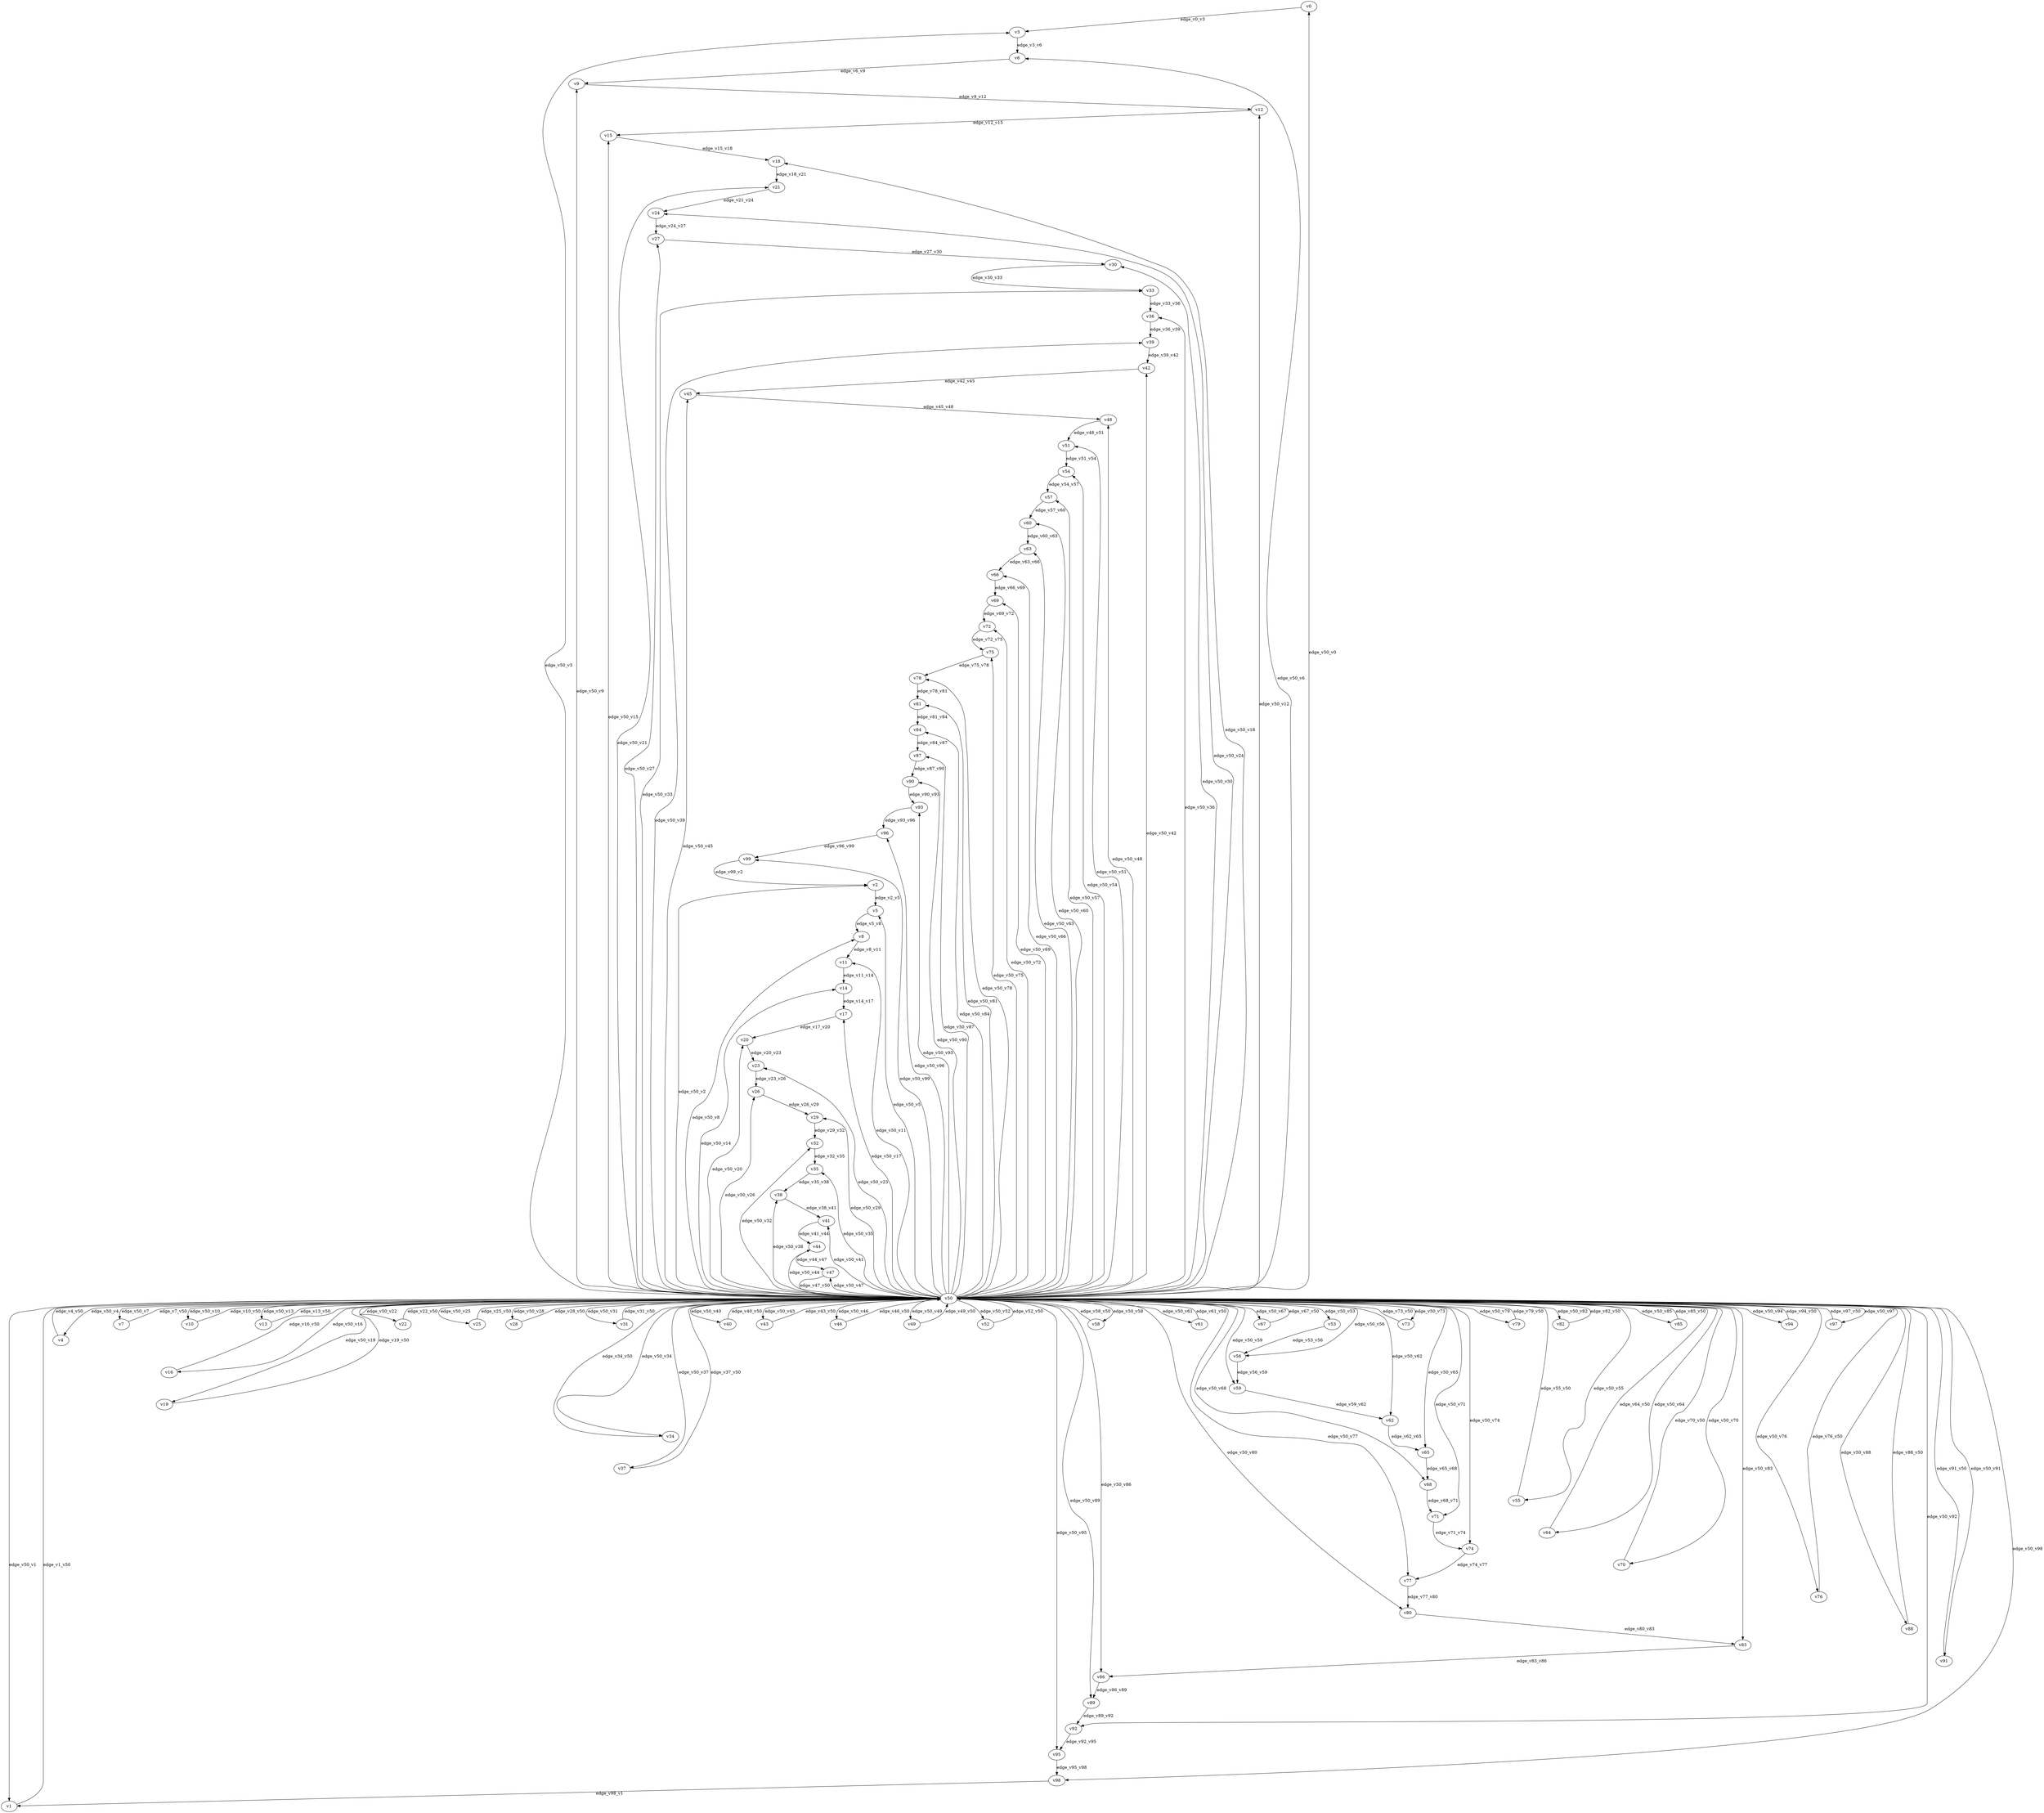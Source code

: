 digraph test141 {
    // Discounted game test case
    // Vertex properties: name [player=X]
    // Edge properties: [weight=Y, discount=Z]

    v0 [name="v0", player=0];
    v1 [name="v1", player=1];
    v2 [name="v2", player=0];
    v3 [name="v3", player=1];
    v4 [name="v4", player=0];
    v5 [name="v5", player=1];
    v6 [name="v6", player=0];
    v7 [name="v7", player=1];
    v8 [name="v8", player=0];
    v9 [name="v9", player=1];
    v10 [name="v10", player=0];
    v11 [name="v11", player=1];
    v12 [name="v12", player=0];
    v13 [name="v13", player=1];
    v14 [name="v14", player=0];
    v15 [name="v15", player=1];
    v16 [name="v16", player=0];
    v17 [name="v17", player=1];
    v18 [name="v18", player=0];
    v19 [name="v19", player=1];
    v20 [name="v20", player=0];
    v21 [name="v21", player=1];
    v22 [name="v22", player=0];
    v23 [name="v23", player=1];
    v24 [name="v24", player=0];
    v25 [name="v25", player=1];
    v26 [name="v26", player=0];
    v27 [name="v27", player=1];
    v28 [name="v28", player=0];
    v29 [name="v29", player=1];
    v30 [name="v30", player=0];
    v31 [name="v31", player=1];
    v32 [name="v32", player=0];
    v33 [name="v33", player=1];
    v34 [name="v34", player=0];
    v35 [name="v35", player=1];
    v36 [name="v36", player=0];
    v37 [name="v37", player=1];
    v38 [name="v38", player=0];
    v39 [name="v39", player=1];
    v40 [name="v40", player=0];
    v41 [name="v41", player=1];
    v42 [name="v42", player=0];
    v43 [name="v43", player=1];
    v44 [name="v44", player=0];
    v45 [name="v45", player=1];
    v46 [name="v46", player=0];
    v47 [name="v47", player=1];
    v48 [name="v48", player=0];
    v49 [name="v49", player=1];
    v50 [name="v50", player=0];
    v51 [name="v51", player=1];
    v52 [name="v52", player=0];
    v53 [name="v53", player=1];
    v54 [name="v54", player=0];
    v55 [name="v55", player=1];
    v56 [name="v56", player=0];
    v57 [name="v57", player=1];
    v58 [name="v58", player=0];
    v59 [name="v59", player=1];
    v60 [name="v60", player=0];
    v61 [name="v61", player=1];
    v62 [name="v62", player=0];
    v63 [name="v63", player=1];
    v64 [name="v64", player=0];
    v65 [name="v65", player=1];
    v66 [name="v66", player=0];
    v67 [name="v67", player=1];
    v68 [name="v68", player=0];
    v69 [name="v69", player=1];
    v70 [name="v70", player=0];
    v71 [name="v71", player=1];
    v72 [name="v72", player=0];
    v73 [name="v73", player=1];
    v74 [name="v74", player=0];
    v75 [name="v75", player=1];
    v76 [name="v76", player=0];
    v77 [name="v77", player=1];
    v78 [name="v78", player=0];
    v79 [name="v79", player=1];
    v80 [name="v80", player=0];
    v81 [name="v81", player=1];
    v82 [name="v82", player=0];
    v83 [name="v83", player=1];
    v84 [name="v84", player=0];
    v85 [name="v85", player=1];
    v86 [name="v86", player=0];
    v87 [name="v87", player=1];
    v88 [name="v88", player=0];
    v89 [name="v89", player=1];
    v90 [name="v90", player=0];
    v91 [name="v91", player=1];
    v92 [name="v92", player=0];
    v93 [name="v93", player=1];
    v94 [name="v94", player=0];
    v95 [name="v95", player=1];
    v96 [name="v96", player=0];
    v97 [name="v97", player=1];
    v98 [name="v98", player=0];
    v99 [name="v99", player=1];

    v50 -> v0 [label="edge_v50_v0", weight=9.26, discount=0.380];
    v50 -> v1 [label="edge_v50_v1", weight=7.41, discount=0.380];
    v1 -> v50 [label="edge_v1_v50", weight=4.81, discount=0.380];
    v50 -> v2 [label="edge_v50_v2", weight=1.32, discount=0.380];
    v50 -> v3 [label="edge_v50_v3", weight=0.39, discount=0.380];
    v50 -> v4 [label="edge_v50_v4", weight=-2.59, discount=0.380];
    v4 -> v50 [label="edge_v4_v50", weight=-4.05, discount=0.380];
    v50 -> v5 [label="edge_v50_v5", weight=5.42, discount=0.380];
    v50 -> v6 [label="edge_v50_v6", weight=-3.98, discount=0.380];
    v50 -> v7 [label="edge_v50_v7", weight=3.48, discount=0.380];
    v7 -> v50 [label="edge_v7_v50", weight=1.92, discount=0.380];
    v50 -> v8 [label="edge_v50_v8", weight=-0.25, discount=0.380];
    v50 -> v9 [label="edge_v50_v9", weight=6.07, discount=0.380];
    v50 -> v10 [label="edge_v50_v10", weight=4.37, discount=0.380];
    v10 -> v50 [label="edge_v10_v50", weight=3.58, discount=0.380];
    v50 -> v11 [label="edge_v50_v11", weight=-3.32, discount=0.380];
    v50 -> v12 [label="edge_v50_v12", weight=3.05, discount=0.380];
    v50 -> v13 [label="edge_v50_v13", weight=6.13, discount=0.380];
    v13 -> v50 [label="edge_v13_v50", weight=4.56, discount=0.380];
    v50 -> v14 [label="edge_v50_v14", weight=-3.84, discount=0.380];
    v50 -> v15 [label="edge_v50_v15", weight=9.22, discount=0.380];
    v50 -> v16 [label="edge_v50_v16", weight=-3.68, discount=0.380];
    v16 -> v50 [label="edge_v16_v50", weight=-1.91, discount=0.380];
    v50 -> v17 [label="edge_v50_v17", weight=2.46, discount=0.380];
    v50 -> v18 [label="edge_v50_v18", weight=0.59, discount=0.380];
    v50 -> v19 [label="edge_v50_v19", weight=-0.07, discount=0.380];
    v19 -> v50 [label="edge_v19_v50", weight=-3.02, discount=0.380];
    v50 -> v20 [label="edge_v50_v20", weight=1.34, discount=0.380];
    v50 -> v21 [label="edge_v50_v21", weight=-2.35, discount=0.380];
    v50 -> v22 [label="edge_v50_v22", weight=8.28, discount=0.380];
    v22 -> v50 [label="edge_v22_v50", weight=8.63, discount=0.380];
    v50 -> v23 [label="edge_v50_v23", weight=0.59, discount=0.380];
    v50 -> v24 [label="edge_v50_v24", weight=0.53, discount=0.380];
    v50 -> v25 [label="edge_v50_v25", weight=9.44, discount=0.380];
    v25 -> v50 [label="edge_v25_v50", weight=10.88, discount=0.380];
    v50 -> v26 [label="edge_v50_v26", weight=3.19, discount=0.380];
    v50 -> v27 [label="edge_v50_v27", weight=-3.41, discount=0.380];
    v50 -> v28 [label="edge_v50_v28", weight=4.93, discount=0.380];
    v28 -> v50 [label="edge_v28_v50", weight=1.96, discount=0.380];
    v50 -> v29 [label="edge_v50_v29", weight=-0.33, discount=0.380];
    v50 -> v30 [label="edge_v50_v30", weight=-1.42, discount=0.380];
    v50 -> v31 [label="edge_v50_v31", weight=3.47, discount=0.380];
    v31 -> v50 [label="edge_v31_v50", weight=6.20, discount=0.380];
    v50 -> v32 [label="edge_v50_v32", weight=0.47, discount=0.380];
    v50 -> v33 [label="edge_v50_v33", weight=3.87, discount=0.380];
    v50 -> v34 [label="edge_v50_v34", weight=-2.80, discount=0.380];
    v34 -> v50 [label="edge_v34_v50", weight=-5.76, discount=0.380];
    v50 -> v35 [label="edge_v50_v35", weight=1.04, discount=0.380];
    v50 -> v36 [label="edge_v50_v36", weight=4.55, discount=0.380];
    v50 -> v37 [label="edge_v50_v37", weight=-2.60, discount=0.380];
    v37 -> v50 [label="edge_v37_v50", weight=0.19, discount=0.380];
    v50 -> v38 [label="edge_v50_v38", weight=9.40, discount=0.380];
    v50 -> v39 [label="edge_v50_v39", weight=-0.38, discount=0.380];
    v50 -> v40 [label="edge_v50_v40", weight=6.59, discount=0.380];
    v40 -> v50 [label="edge_v40_v50", weight=8.65, discount=0.380];
    v50 -> v41 [label="edge_v50_v41", weight=2.08, discount=0.380];
    v50 -> v42 [label="edge_v50_v42", weight=6.48, discount=0.380];
    v50 -> v43 [label="edge_v50_v43", weight=9.75, discount=0.380];
    v43 -> v50 [label="edge_v43_v50", weight=7.95, discount=0.380];
    v50 -> v44 [label="edge_v50_v44", weight=9.62, discount=0.380];
    v50 -> v45 [label="edge_v50_v45", weight=3.83, discount=0.380];
    v50 -> v46 [label="edge_v50_v46", weight=1.88, discount=0.380];
    v46 -> v50 [label="edge_v46_v50", weight=-0.52, discount=0.380];
    v50 -> v47 [label="edge_v50_v47", weight=-0.30, discount=0.380];
    v50 -> v48 [label="edge_v50_v48", weight=2.22, discount=0.380];
    v50 -> v49 [label="edge_v50_v49", weight=7.69, discount=0.380];
    v49 -> v50 [label="edge_v49_v50", weight=6.51, discount=0.380];
    v50 -> v51 [label="edge_v50_v51", weight=-2.41, discount=0.380];
    v50 -> v52 [label="edge_v50_v52", weight=7.51, discount=0.380];
    v52 -> v50 [label="edge_v52_v50", weight=5.14, discount=0.380];
    v50 -> v53 [label="edge_v50_v53", weight=6.66, discount=0.380];
    v50 -> v54 [label="edge_v50_v54", weight=6.81, discount=0.380];
    v50 -> v55 [label="edge_v50_v55", weight=-0.61, discount=0.380];
    v55 -> v50 [label="edge_v55_v50", weight=-2.45, discount=0.380];
    v50 -> v56 [label="edge_v50_v56", weight=0.90, discount=0.380];
    v50 -> v57 [label="edge_v50_v57", weight=2.58, discount=0.380];
    v50 -> v58 [label="edge_v50_v58", weight=1.52, discount=0.380];
    v58 -> v50 [label="edge_v58_v50", weight=3.40, discount=0.380];
    v50 -> v59 [label="edge_v50_v59", weight=-4.91, discount=0.380];
    v50 -> v60 [label="edge_v50_v60", weight=-5.69, discount=0.380];
    v50 -> v61 [label="edge_v50_v61", weight=0.99, discount=0.380];
    v61 -> v50 [label="edge_v61_v50", weight=1.65, discount=0.380];
    v50 -> v62 [label="edge_v50_v62", weight=-0.77, discount=0.380];
    v50 -> v63 [label="edge_v50_v63", weight=-5.53, discount=0.380];
    v50 -> v64 [label="edge_v50_v64", weight=-2.29, discount=0.380];
    v64 -> v50 [label="edge_v64_v50", weight=-4.81, discount=0.380];
    v50 -> v65 [label="edge_v50_v65", weight=5.52, discount=0.380];
    v50 -> v66 [label="edge_v50_v66", weight=2.16, discount=0.380];
    v50 -> v67 [label="edge_v50_v67", weight=7.94, discount=0.380];
    v67 -> v50 [label="edge_v67_v50", weight=7.08, discount=0.380];
    v50 -> v68 [label="edge_v50_v68", weight=0.07, discount=0.380];
    v50 -> v69 [label="edge_v50_v69", weight=5.05, discount=0.380];
    v50 -> v70 [label="edge_v50_v70", weight=-1.23, discount=0.380];
    v70 -> v50 [label="edge_v70_v50", weight=0.59, discount=0.380];
    v50 -> v71 [label="edge_v50_v71", weight=0.92, discount=0.380];
    v50 -> v72 [label="edge_v50_v72", weight=6.82, discount=0.380];
    v50 -> v73 [label="edge_v50_v73", weight=5.19, discount=0.380];
    v73 -> v50 [label="edge_v73_v50", weight=6.67, discount=0.380];
    v50 -> v74 [label="edge_v50_v74", weight=8.60, discount=0.380];
    v50 -> v75 [label="edge_v50_v75", weight=9.74, discount=0.380];
    v50 -> v76 [label="edge_v50_v76", weight=-0.91, discount=0.380];
    v76 -> v50 [label="edge_v76_v50", weight=-1.29, discount=0.380];
    v50 -> v77 [label="edge_v50_v77", weight=-2.73, discount=0.380];
    v50 -> v78 [label="edge_v50_v78", weight=-1.61, discount=0.380];
    v50 -> v79 [label="edge_v50_v79", weight=4.47, discount=0.380];
    v79 -> v50 [label="edge_v79_v50", weight=7.16, discount=0.380];
    v50 -> v80 [label="edge_v50_v80", weight=-1.59, discount=0.380];
    v50 -> v81 [label="edge_v50_v81", weight=-1.16, discount=0.380];
    v50 -> v82 [label="edge_v50_v82", weight=3.12, discount=0.380];
    v82 -> v50 [label="edge_v82_v50", weight=0.56, discount=0.380];
    v50 -> v83 [label="edge_v50_v83", weight=3.72, discount=0.380];
    v50 -> v84 [label="edge_v50_v84", weight=1.66, discount=0.380];
    v50 -> v85 [label="edge_v50_v85", weight=2.34, discount=0.380];
    v85 -> v50 [label="edge_v85_v50", weight=3.89, discount=0.380];
    v50 -> v86 [label="edge_v50_v86", weight=7.45, discount=0.380];
    v50 -> v87 [label="edge_v50_v87", weight=-5.64, discount=0.380];
    v50 -> v88 [label="edge_v50_v88", weight=-2.48, discount=0.380];
    v88 -> v50 [label="edge_v88_v50", weight=-1.43, discount=0.380];
    v50 -> v89 [label="edge_v50_v89", weight=-1.21, discount=0.380];
    v50 -> v90 [label="edge_v50_v90", weight=-2.65, discount=0.380];
    v50 -> v91 [label="edge_v50_v91", weight=-5.91, discount=0.380];
    v91 -> v50 [label="edge_v91_v50", weight=-7.18, discount=0.380];
    v50 -> v92 [label="edge_v50_v92", weight=1.65, discount=0.380];
    v50 -> v93 [label="edge_v50_v93", weight=8.30, discount=0.380];
    v50 -> v94 [label="edge_v50_v94", weight=8.75, discount=0.380];
    v94 -> v50 [label="edge_v94_v50", weight=10.82, discount=0.380];
    v50 -> v95 [label="edge_v50_v95", weight=9.95, discount=0.380];
    v50 -> v96 [label="edge_v50_v96", weight=-2.24, discount=0.380];
    v50 -> v97 [label="edge_v50_v97", weight=2.49, discount=0.380];
    v97 -> v50 [label="edge_v97_v50", weight=4.00, discount=0.380];
    v50 -> v98 [label="edge_v50_v98", weight=-5.07, discount=0.380];
    v50 -> v99 [label="edge_v50_v99", weight=-2.37, discount=0.380];
    v0 -> v3 [label="edge_v0_v3", weight=-0.24, discount=0.380];
    v2 -> v5 [label="edge_v2_v5", weight=6.32, discount=0.380];
    v3 -> v6 [label="edge_v3_v6", weight=4.51, discount=0.380];
    v5 -> v8 [label="edge_v5_v8", weight=0.42, discount=0.380];
    v6 -> v9 [label="edge_v6_v9", weight=-2.54, discount=0.380];
    v8 -> v11 [label="edge_v8_v11", weight=-1.70, discount=0.380];
    v9 -> v12 [label="edge_v9_v12", weight=-2.70, discount=0.380];
    v11 -> v14 [label="edge_v11_v14", weight=5.50, discount=0.380];
    v12 -> v15 [label="edge_v12_v15", weight=-0.51, discount=0.380];
    v14 -> v17 [label="edge_v14_v17", weight=2.83, discount=0.380];
    v15 -> v18 [label="edge_v15_v18", weight=-2.94, discount=0.380];
    v17 -> v20 [label="edge_v17_v20", weight=1.02, discount=0.380];
    v18 -> v21 [label="edge_v18_v21", weight=3.44, discount=0.380];
    v20 -> v23 [label="edge_v20_v23", weight=0.21, discount=0.380];
    v21 -> v24 [label="edge_v21_v24", weight=-2.78, discount=0.380];
    v23 -> v26 [label="edge_v23_v26", weight=6.18, discount=0.380];
    v24 -> v27 [label="edge_v24_v27", weight=4.11, discount=0.380];
    v26 -> v29 [label="edge_v26_v29", weight=0.44, discount=0.380];
    v27 -> v30 [label="edge_v27_v30", weight=-1.83, discount=0.380];
    v29 -> v32 [label="edge_v29_v32", weight=1.64, discount=0.380];
    v30 -> v33 [label="edge_v30_v33", weight=-1.89, discount=0.380];
    v32 -> v35 [label="edge_v32_v35", weight=5.21, discount=0.380];
    v33 -> v36 [label="edge_v33_v36", weight=4.17, discount=0.380];
    v35 -> v38 [label="edge_v35_v38", weight=1.10, discount=0.380];
    v36 -> v39 [label="edge_v36_v39", weight=5.81, discount=0.380];
    v38 -> v41 [label="edge_v38_v41", weight=-0.86, discount=0.380];
    v39 -> v42 [label="edge_v39_v42", weight=-1.95, discount=0.380];
    v41 -> v44 [label="edge_v41_v44", weight=1.30, discount=0.380];
    v42 -> v45 [label="edge_v42_v45", weight=-1.07, discount=0.380];
    v44 -> v47 [label="edge_v44_v47", weight=3.87, discount=0.380];
    v45 -> v48 [label="edge_v45_v48", weight=-0.30, discount=0.380];
    v47 -> v50 [label="edge_v47_v50", weight=5.80, discount=0.380];
    v48 -> v51 [label="edge_v48_v51", weight=1.11, discount=0.380];
    v51 -> v54 [label="edge_v51_v54", weight=6.80, discount=0.380];
    v53 -> v56 [label="edge_v53_v56", weight=0.07, discount=0.380];
    v54 -> v57 [label="edge_v54_v57", weight=5.53, discount=0.380];
    v56 -> v59 [label="edge_v56_v59", weight=5.65, discount=0.380];
    v57 -> v60 [label="edge_v57_v60", weight=1.37, discount=0.380];
    v59 -> v62 [label="edge_v59_v62", weight=-1.64, discount=0.380];
    v60 -> v63 [label="edge_v60_v63", weight=6.87, discount=0.380];
    v62 -> v65 [label="edge_v62_v65", weight=-0.63, discount=0.380];
    v63 -> v66 [label="edge_v63_v66", weight=-0.92, discount=0.380];
    v65 -> v68 [label="edge_v65_v68", weight=1.94, discount=0.380];
    v66 -> v69 [label="edge_v66_v69", weight=6.96, discount=0.380];
    v68 -> v71 [label="edge_v68_v71", weight=3.95, discount=0.380];
    v69 -> v72 [label="edge_v69_v72", weight=-1.36, discount=0.380];
    v71 -> v74 [label="edge_v71_v74", weight=6.25, discount=0.380];
    v72 -> v75 [label="edge_v72_v75", weight=6.94, discount=0.380];
    v74 -> v77 [label="edge_v74_v77", weight=-2.45, discount=0.380];
    v75 -> v78 [label="edge_v75_v78", weight=-2.50, discount=0.380];
    v77 -> v80 [label="edge_v77_v80", weight=6.82, discount=0.380];
    v78 -> v81 [label="edge_v78_v81", weight=1.89, discount=0.380];
    v80 -> v83 [label="edge_v80_v83", weight=-2.68, discount=0.380];
    v81 -> v84 [label="edge_v81_v84", weight=1.76, discount=0.380];
    v83 -> v86 [label="edge_v83_v86", weight=2.24, discount=0.380];
    v84 -> v87 [label="edge_v84_v87", weight=5.13, discount=0.380];
    v86 -> v89 [label="edge_v86_v89", weight=1.53, discount=0.380];
    v87 -> v90 [label="edge_v87_v90", weight=1.88, discount=0.380];
    v89 -> v92 [label="edge_v89_v92", weight=1.07, discount=0.380];
    v90 -> v93 [label="edge_v90_v93", weight=1.10, discount=0.380];
    v92 -> v95 [label="edge_v92_v95", weight=3.00, discount=0.380];
    v93 -> v96 [label="edge_v93_v96", weight=1.40, discount=0.380];
    v95 -> v98 [label="edge_v95_v98", weight=5.39, discount=0.380];
    v96 -> v99 [label="edge_v96_v99", weight=-2.52, discount=0.380];
    v98 -> v1 [label="edge_v98_v1", weight=2.62, discount=0.380];
    v99 -> v2 [label="edge_v99_v2", weight=-2.38, discount=0.380];
}
